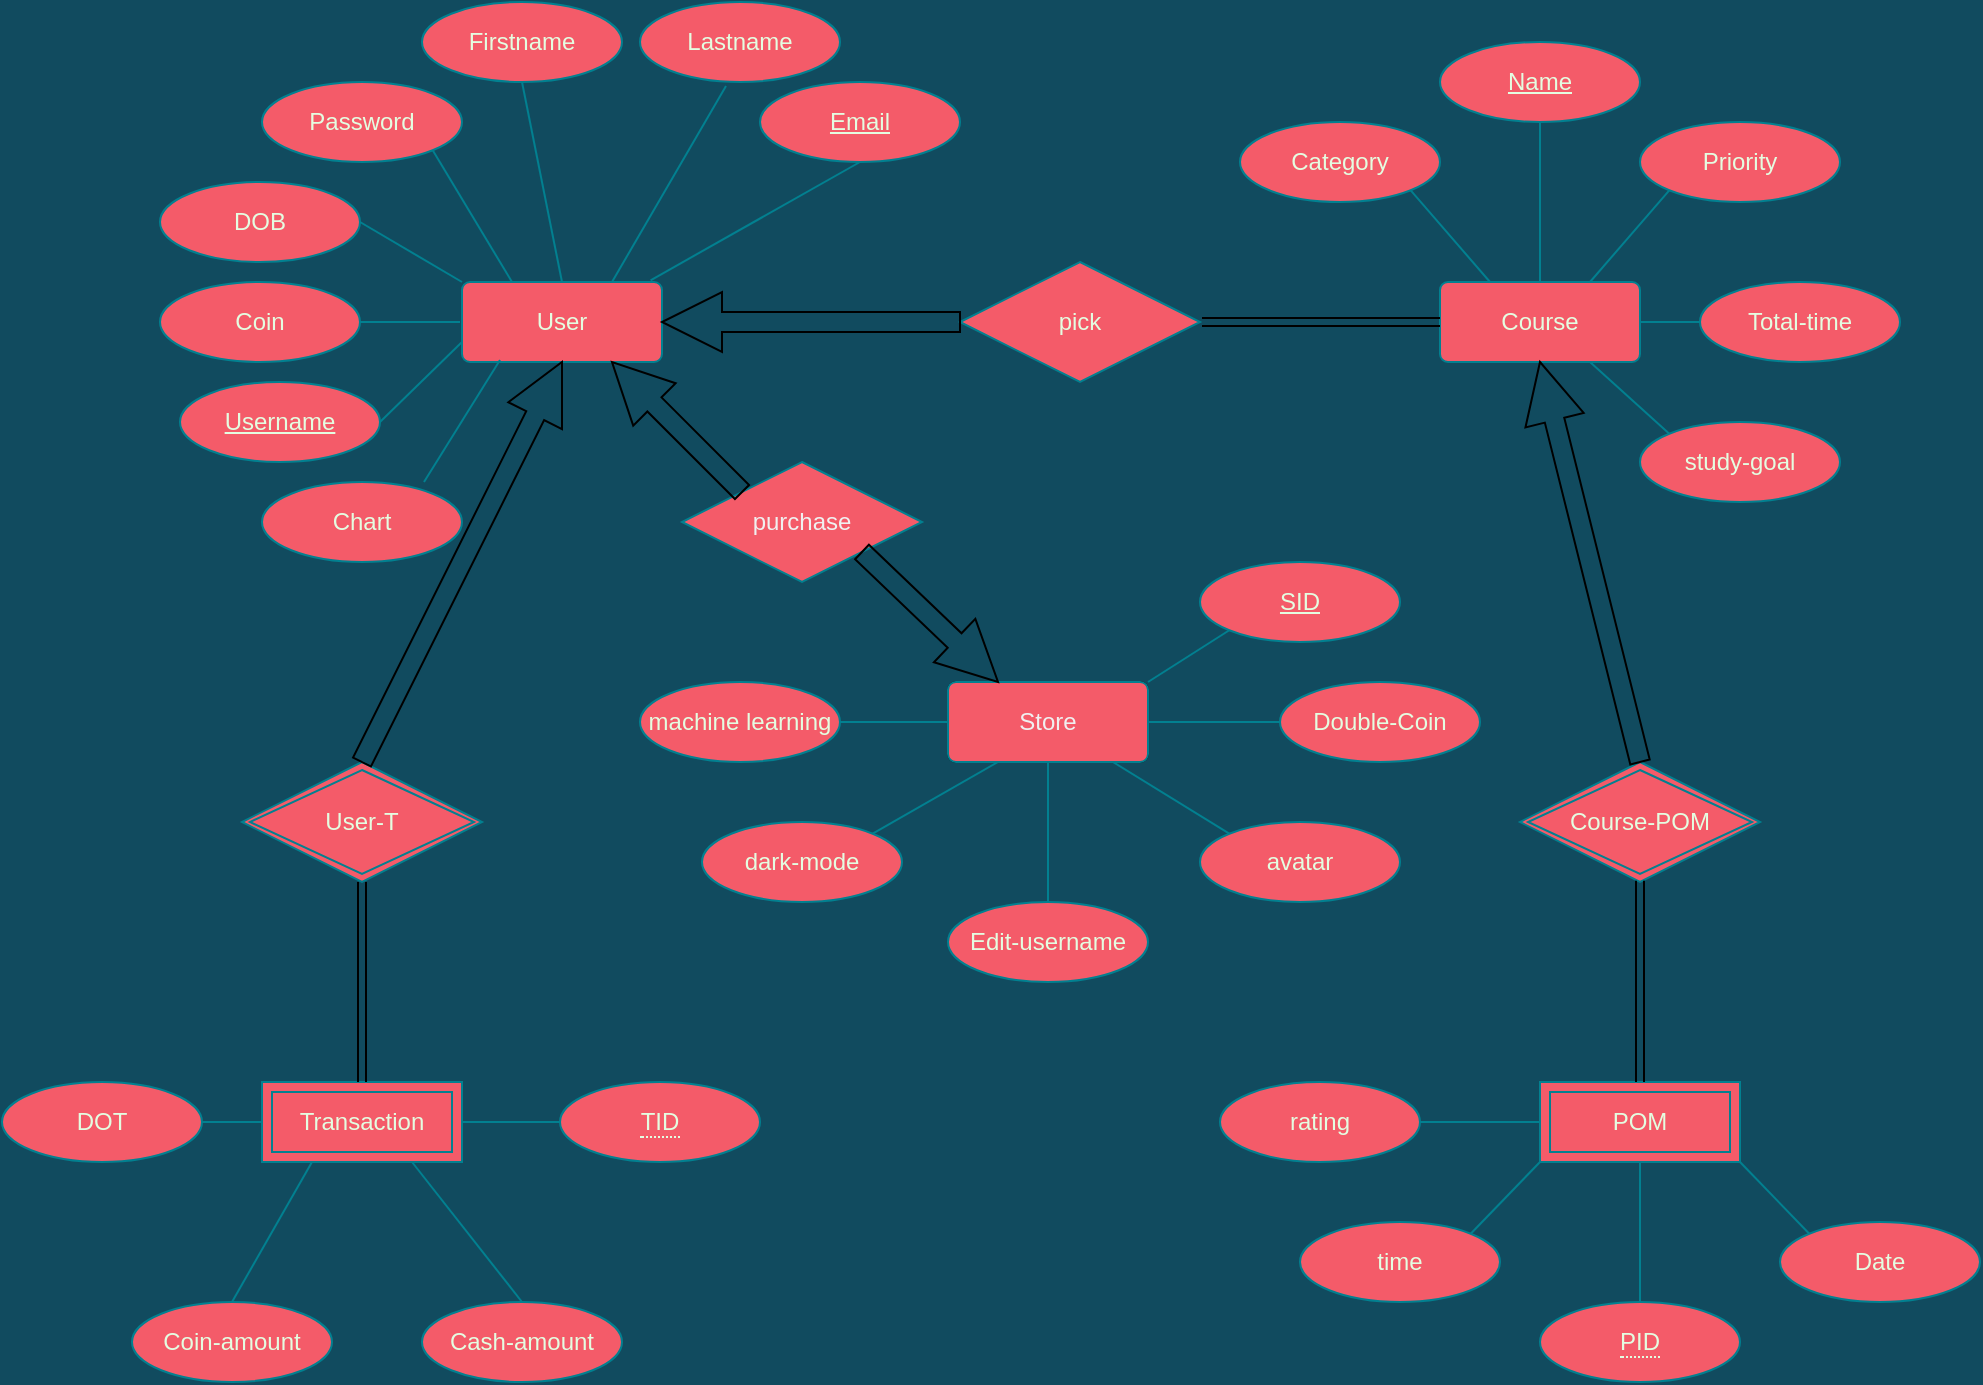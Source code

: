 <mxfile>
    <diagram id="er13rQLLsnJjU3S6Yv1q" name="Page-1">
        <mxGraphModel dx="1088" dy="534" grid="1" gridSize="10" guides="1" tooltips="1" connect="1" arrows="1" fold="1" page="1" pageScale="1" pageWidth="2000" pageHeight="2000" background="#114B5F" math="0" shadow="0">
            <root>
                <mxCell id="0"/>
                <mxCell id="1" parent="0"/>
                <mxCell id="2atE8d0dwEe4wlXLHkkS-1" value="User" style="rounded=1;arcSize=10;whiteSpace=wrap;html=1;align=center;fillColor=#F45B69;strokeColor=#028090;fontColor=#E4FDE1;" parent="1" vertex="1">
                    <mxGeometry x="850" y="370" width="100" height="40" as="geometry"/>
                </mxCell>
                <mxCell id="2atE8d0dwEe4wlXLHkkS-2" value="Course" style="rounded=1;arcSize=10;whiteSpace=wrap;html=1;align=center;fillColor=#F45B69;strokeColor=#028090;fontColor=#E4FDE1;" parent="1" vertex="1">
                    <mxGeometry x="1339" y="370" width="100" height="40" as="geometry"/>
                </mxCell>
                <mxCell id="2atE8d0dwEe4wlXLHkkS-6" value="pick" style="shape=rhombus;perimeter=rhombusPerimeter;whiteSpace=wrap;html=1;align=center;fillColor=#F45B69;strokeColor=#028090;fontColor=#E4FDE1;" parent="1" vertex="1">
                    <mxGeometry x="1099" y="360" width="120" height="60" as="geometry"/>
                </mxCell>
                <mxCell id="2atE8d0dwEe4wlXLHkkS-29" value="POM" style="shape=ext;margin=3;double=1;whiteSpace=wrap;html=1;align=center;fillColor=#F45B69;strokeColor=#028090;fontColor=#E4FDE1;" parent="1" vertex="1">
                    <mxGeometry x="1389" y="770" width="100" height="40" as="geometry"/>
                </mxCell>
                <mxCell id="2atE8d0dwEe4wlXLHkkS-30" value="Course-POM" style="shape=rhombus;double=1;perimeter=rhombusPerimeter;whiteSpace=wrap;html=1;align=center;fillColor=#F45B69;strokeColor=#028090;fontColor=#E4FDE1;" parent="1" vertex="1">
                    <mxGeometry x="1379" y="610" width="120" height="60" as="geometry"/>
                </mxCell>
                <mxCell id="2atE8d0dwEe4wlXLHkkS-35" value="Transaction" style="shape=ext;margin=3;double=1;whiteSpace=wrap;html=1;align=center;fillColor=#F45B69;strokeColor=#028090;fontColor=#E4FDE1;" parent="1" vertex="1">
                    <mxGeometry x="750" y="770" width="100" height="40" as="geometry"/>
                </mxCell>
                <mxCell id="2atE8d0dwEe4wlXLHkkS-36" value="User-T" style="shape=rhombus;double=1;perimeter=rhombusPerimeter;whiteSpace=wrap;html=1;align=center;fillColor=#F45B69;strokeColor=#028090;fontColor=#E4FDE1;" parent="1" vertex="1">
                    <mxGeometry x="740" y="610" width="120" height="60" as="geometry"/>
                </mxCell>
                <mxCell id="2atE8d0dwEe4wlXLHkkS-39" value="Email" style="ellipse;whiteSpace=wrap;html=1;align=center;fontStyle=4;fillColor=#F45B69;strokeColor=#028090;fontColor=#E4FDE1;" parent="1" vertex="1">
                    <mxGeometry x="999" y="270" width="100" height="40" as="geometry"/>
                </mxCell>
                <mxCell id="2atE8d0dwEe4wlXLHkkS-40" value="Lastname" style="ellipse;whiteSpace=wrap;html=1;align=center;fillColor=#F45B69;strokeColor=#028090;fontColor=#E4FDE1;" parent="1" vertex="1">
                    <mxGeometry x="939" y="230" width="100" height="40" as="geometry"/>
                </mxCell>
                <mxCell id="2atE8d0dwEe4wlXLHkkS-41" value="Firstname" style="ellipse;whiteSpace=wrap;html=1;align=center;fillColor=#F45B69;strokeColor=#028090;fontColor=#E4FDE1;" parent="1" vertex="1">
                    <mxGeometry x="830" y="230" width="100" height="40" as="geometry"/>
                </mxCell>
                <mxCell id="2atE8d0dwEe4wlXLHkkS-42" value="Coin" style="ellipse;whiteSpace=wrap;html=1;align=center;fillColor=#F45B69;strokeColor=#028090;fontColor=#E4FDE1;" parent="1" vertex="1">
                    <mxGeometry x="699" y="370" width="100" height="40" as="geometry"/>
                </mxCell>
                <mxCell id="2atE8d0dwEe4wlXLHkkS-45" value="Password" style="ellipse;whiteSpace=wrap;html=1;align=center;fillColor=#F45B69;strokeColor=#028090;fontColor=#E4FDE1;" parent="1" vertex="1">
                    <mxGeometry x="750" y="270" width="100" height="40" as="geometry"/>
                </mxCell>
                <mxCell id="2atE8d0dwEe4wlXLHkkS-46" value="DOB" style="ellipse;whiteSpace=wrap;html=1;align=center;fillColor=#F45B69;strokeColor=#028090;fontColor=#E4FDE1;" parent="1" vertex="1">
                    <mxGeometry x="699" y="320" width="100" height="40" as="geometry"/>
                </mxCell>
                <mxCell id="2atE8d0dwEe4wlXLHkkS-49" value="" style="endArrow=none;html=1;rounded=0;exitX=1;exitY=0.5;exitDx=0;exitDy=0;strokeColor=#028090;fontColor=#E4FDE1;labelBackgroundColor=#114B5F;" parent="1" source="2atE8d0dwEe4wlXLHkkS-42" edge="1">
                    <mxGeometry relative="1" as="geometry">
                        <mxPoint x="909" y="330" as="sourcePoint"/>
                        <mxPoint x="849" y="390" as="targetPoint"/>
                    </mxGeometry>
                </mxCell>
                <mxCell id="2atE8d0dwEe4wlXLHkkS-51" value="" style="endArrow=none;html=1;rounded=0;exitX=1;exitY=0.5;exitDx=0;exitDy=0;entryX=0;entryY=0;entryDx=0;entryDy=0;strokeColor=#028090;fontColor=#E4FDE1;labelBackgroundColor=#114B5F;" parent="1" source="2atE8d0dwEe4wlXLHkkS-46" target="2atE8d0dwEe4wlXLHkkS-1" edge="1">
                    <mxGeometry relative="1" as="geometry">
                        <mxPoint x="824.0" y="310" as="sourcePoint"/>
                        <mxPoint x="919.0" y="280" as="targetPoint"/>
                    </mxGeometry>
                </mxCell>
                <mxCell id="2atE8d0dwEe4wlXLHkkS-53" value="" style="endArrow=none;html=1;rounded=0;exitX=1;exitY=1;exitDx=0;exitDy=0;entryX=0.25;entryY=0;entryDx=0;entryDy=0;strokeColor=#028090;fontColor=#E4FDE1;labelBackgroundColor=#114B5F;" parent="1" source="2atE8d0dwEe4wlXLHkkS-45" target="2atE8d0dwEe4wlXLHkkS-1" edge="1">
                    <mxGeometry relative="1" as="geometry">
                        <mxPoint x="821.5" y="305" as="sourcePoint"/>
                        <mxPoint x="916.5" y="275" as="targetPoint"/>
                    </mxGeometry>
                </mxCell>
                <mxCell id="2atE8d0dwEe4wlXLHkkS-54" value="" style="endArrow=none;html=1;rounded=0;exitX=0.943;exitY=-0.021;exitDx=0;exitDy=0;entryX=0.5;entryY=1;entryDx=0;entryDy=0;exitPerimeter=0;strokeColor=#028090;fontColor=#E4FDE1;labelBackgroundColor=#114B5F;" parent="1" source="2atE8d0dwEe4wlXLHkkS-1" target="2atE8d0dwEe4wlXLHkkS-39" edge="1">
                    <mxGeometry relative="1" as="geometry">
                        <mxPoint x="989.0" y="320" as="sourcePoint"/>
                        <mxPoint x="1084.0" y="290" as="targetPoint"/>
                    </mxGeometry>
                </mxCell>
                <mxCell id="2atE8d0dwEe4wlXLHkkS-55" value="" style="endArrow=none;html=1;rounded=0;exitX=0.75;exitY=0;exitDx=0;exitDy=0;entryX=0.43;entryY=1.05;entryDx=0;entryDy=0;strokeColor=#028090;fontColor=#E4FDE1;labelBackgroundColor=#114B5F;entryPerimeter=0;" parent="1" source="2atE8d0dwEe4wlXLHkkS-1" target="2atE8d0dwEe4wlXLHkkS-40" edge="1">
                    <mxGeometry relative="1" as="geometry">
                        <mxPoint x="933.0" y="310" as="sourcePoint"/>
                        <mxPoint x="1028.0" y="280" as="targetPoint"/>
                    </mxGeometry>
                </mxCell>
                <mxCell id="2atE8d0dwEe4wlXLHkkS-56" value="" style="endArrow=none;html=1;rounded=0;exitX=0.5;exitY=0;exitDx=0;exitDy=0;entryX=0.5;entryY=1;entryDx=0;entryDy=0;strokeColor=#028090;fontColor=#E4FDE1;labelBackgroundColor=#114B5F;" parent="1" source="2atE8d0dwEe4wlXLHkkS-1" target="2atE8d0dwEe4wlXLHkkS-41" edge="1">
                    <mxGeometry relative="1" as="geometry">
                        <mxPoint x="879.0" y="510" as="sourcePoint"/>
                        <mxPoint x="974.0" y="480" as="targetPoint"/>
                    </mxGeometry>
                </mxCell>
                <mxCell id="2atE8d0dwEe4wlXLHkkS-58" value="Edit-username" style="ellipse;whiteSpace=wrap;html=1;align=center;fillColor=#F45B69;strokeColor=#028090;fontColor=#E4FDE1;" parent="1" vertex="1">
                    <mxGeometry x="1093" y="680" width="100" height="40" as="geometry"/>
                </mxCell>
                <mxCell id="2atE8d0dwEe4wlXLHkkS-59" value="Double-Coin" style="ellipse;whiteSpace=wrap;html=1;align=center;fillColor=#F45B69;strokeColor=#028090;fontColor=#E4FDE1;" parent="1" vertex="1">
                    <mxGeometry x="1259" y="570" width="100" height="40" as="geometry"/>
                </mxCell>
                <mxCell id="2atE8d0dwEe4wlXLHkkS-60" value="" style="endArrow=none;html=1;rounded=0;exitX=0.5;exitY=0;exitDx=0;exitDy=0;strokeColor=#028090;fontColor=#E4FDE1;labelBackgroundColor=#114B5F;" parent="1" source="2atE8d0dwEe4wlXLHkkS-58" target="17" edge="1">
                    <mxGeometry relative="1" as="geometry">
                        <mxPoint x="979.0" y="640" as="sourcePoint"/>
                        <mxPoint x="1119" y="600" as="targetPoint"/>
                    </mxGeometry>
                </mxCell>
                <mxCell id="2atE8d0dwEe4wlXLHkkS-61" value="" style="endArrow=none;html=1;rounded=0;exitX=0;exitY=0.5;exitDx=0;exitDy=0;strokeColor=#028090;fontColor=#E4FDE1;labelBackgroundColor=#114B5F;" parent="1" source="2atE8d0dwEe4wlXLHkkS-59" target="17" edge="1">
                    <mxGeometry relative="1" as="geometry">
                        <mxPoint x="989.0" y="650" as="sourcePoint"/>
                        <mxPoint x="1169" y="580" as="targetPoint"/>
                    </mxGeometry>
                </mxCell>
                <mxCell id="2atE8d0dwEe4wlXLHkkS-63" value="Priority" style="ellipse;whiteSpace=wrap;html=1;align=center;fillColor=#F45B69;strokeColor=#028090;fontColor=#E4FDE1;" parent="1" vertex="1">
                    <mxGeometry x="1439" y="290" width="100" height="40" as="geometry"/>
                </mxCell>
                <mxCell id="2atE8d0dwEe4wlXLHkkS-64" value="" style="endArrow=none;html=1;rounded=0;entryX=0.5;entryY=0;entryDx=0;entryDy=0;exitX=0.5;exitY=1;exitDx=0;exitDy=0;strokeColor=#028090;fontColor=#E4FDE1;labelBackgroundColor=#114B5F;" parent="1" source="2atE8d0dwEe4wlXLHkkS-67" target="2atE8d0dwEe4wlXLHkkS-2" edge="1">
                    <mxGeometry relative="1" as="geometry">
                        <mxPoint x="1389" y="270" as="sourcePoint"/>
                        <mxPoint x="1459" y="300" as="targetPoint"/>
                    </mxGeometry>
                </mxCell>
                <mxCell id="2atE8d0dwEe4wlXLHkkS-65" value="" style="endArrow=none;html=1;rounded=0;exitX=0.75;exitY=0;exitDx=0;exitDy=0;entryX=0;entryY=1;entryDx=0;entryDy=0;strokeColor=#028090;fontColor=#E4FDE1;labelBackgroundColor=#114B5F;" parent="1" source="2atE8d0dwEe4wlXLHkkS-2" target="2atE8d0dwEe4wlXLHkkS-63" edge="1">
                    <mxGeometry relative="1" as="geometry">
                        <mxPoint x="1449" y="360" as="sourcePoint"/>
                        <mxPoint x="1609" y="360" as="targetPoint"/>
                    </mxGeometry>
                </mxCell>
                <mxCell id="2atE8d0dwEe4wlXLHkkS-67" value="Name" style="ellipse;whiteSpace=wrap;html=1;align=center;fontStyle=4;fillColor=#F45B69;strokeColor=#028090;fontColor=#E4FDE1;" parent="1" vertex="1">
                    <mxGeometry x="1339" y="250" width="100" height="40" as="geometry"/>
                </mxCell>
                <mxCell id="2atE8d0dwEe4wlXLHkkS-68" value="time" style="ellipse;whiteSpace=wrap;html=1;align=center;fillColor=#F45B69;strokeColor=#028090;fontColor=#E4FDE1;" parent="1" vertex="1">
                    <mxGeometry x="1269" y="840" width="100" height="40" as="geometry"/>
                </mxCell>
                <mxCell id="2atE8d0dwEe4wlXLHkkS-70" value="Date" style="ellipse;whiteSpace=wrap;html=1;align=center;fillColor=#F45B69;strokeColor=#028090;fontColor=#E4FDE1;" parent="1" vertex="1">
                    <mxGeometry x="1509" y="840" width="100" height="40" as="geometry"/>
                </mxCell>
                <mxCell id="2atE8d0dwEe4wlXLHkkS-72" value="" style="endArrow=none;html=1;rounded=0;entryX=0;entryY=1;entryDx=0;entryDy=0;exitX=1;exitY=0;exitDx=0;exitDy=0;strokeColor=#028090;fontColor=#E4FDE1;labelBackgroundColor=#114B5F;" parent="1" source="2atE8d0dwEe4wlXLHkkS-68" target="2atE8d0dwEe4wlXLHkkS-29" edge="1">
                    <mxGeometry relative="1" as="geometry">
                        <mxPoint x="1169" y="760" as="sourcePoint"/>
                        <mxPoint x="1329" y="760" as="targetPoint"/>
                    </mxGeometry>
                </mxCell>
                <mxCell id="2atE8d0dwEe4wlXLHkkS-75" value="&lt;span style=&quot;border-bottom: 1px dotted&quot;&gt;PID&lt;/span&gt;" style="ellipse;whiteSpace=wrap;html=1;align=center;fillColor=#F45B69;strokeColor=#028090;fontColor=#E4FDE1;" parent="1" vertex="1">
                    <mxGeometry x="1389" y="880" width="100" height="40" as="geometry"/>
                </mxCell>
                <mxCell id="2atE8d0dwEe4wlXLHkkS-76" value="" style="endArrow=none;html=1;rounded=0;exitX=0.5;exitY=1;exitDx=0;exitDy=0;entryX=0.5;entryY=0;entryDx=0;entryDy=0;strokeColor=#028090;fontColor=#E4FDE1;labelBackgroundColor=#114B5F;" parent="1" source="2atE8d0dwEe4wlXLHkkS-29" target="2atE8d0dwEe4wlXLHkkS-75" edge="1">
                    <mxGeometry relative="1" as="geometry">
                        <mxPoint x="1419" y="840" as="sourcePoint"/>
                        <mxPoint x="1579" y="840" as="targetPoint"/>
                    </mxGeometry>
                </mxCell>
                <mxCell id="2atE8d0dwEe4wlXLHkkS-77" value="" style="endArrow=none;html=1;rounded=0;entryX=0;entryY=0;entryDx=0;entryDy=0;exitX=1;exitY=1;exitDx=0;exitDy=0;strokeColor=#028090;fontColor=#E4FDE1;labelBackgroundColor=#114B5F;" parent="1" source="2atE8d0dwEe4wlXLHkkS-29" target="2atE8d0dwEe4wlXLHkkS-70" edge="1">
                    <mxGeometry relative="1" as="geometry">
                        <mxPoint x="1429" y="850" as="sourcePoint"/>
                        <mxPoint x="1589" y="850" as="targetPoint"/>
                    </mxGeometry>
                </mxCell>
                <mxCell id="2atE8d0dwEe4wlXLHkkS-79" value="Coin-amount" style="ellipse;whiteSpace=wrap;html=1;align=center;fillColor=#F45B69;strokeColor=#028090;fontColor=#E4FDE1;" parent="1" vertex="1">
                    <mxGeometry x="685" y="880" width="100" height="40" as="geometry"/>
                </mxCell>
                <mxCell id="2atE8d0dwEe4wlXLHkkS-80" value="Cash-amount" style="ellipse;whiteSpace=wrap;html=1;align=center;fillColor=#F45B69;strokeColor=#028090;fontColor=#E4FDE1;" parent="1" vertex="1">
                    <mxGeometry x="830" y="880" width="100" height="40" as="geometry"/>
                </mxCell>
                <mxCell id="2atE8d0dwEe4wlXLHkkS-81" value="&lt;span style=&quot;border-bottom: 1px dotted&quot;&gt;TID&lt;/span&gt;" style="ellipse;whiteSpace=wrap;html=1;align=center;fillColor=#F45B69;strokeColor=#028090;fontColor=#E4FDE1;" parent="1" vertex="1">
                    <mxGeometry x="899" y="770" width="100" height="40" as="geometry"/>
                </mxCell>
                <mxCell id="2atE8d0dwEe4wlXLHkkS-82" value="DOT" style="ellipse;whiteSpace=wrap;html=1;align=center;fillColor=#F45B69;strokeColor=#028090;fontColor=#E4FDE1;" parent="1" vertex="1">
                    <mxGeometry x="620" y="770" width="100" height="40" as="geometry"/>
                </mxCell>
                <mxCell id="2atE8d0dwEe4wlXLHkkS-83" value="" style="endArrow=none;html=1;rounded=0;exitX=1;exitY=0.5;exitDx=0;exitDy=0;entryX=0;entryY=0.5;entryDx=0;entryDy=0;strokeColor=#028090;fontColor=#E4FDE1;labelBackgroundColor=#114B5F;" parent="1" source="2atE8d0dwEe4wlXLHkkS-82" target="2atE8d0dwEe4wlXLHkkS-35" edge="1">
                    <mxGeometry relative="1" as="geometry">
                        <mxPoint x="770" y="840" as="sourcePoint"/>
                        <mxPoint x="930" y="840" as="targetPoint"/>
                    </mxGeometry>
                </mxCell>
                <mxCell id="2atE8d0dwEe4wlXLHkkS-84" value="" style="endArrow=none;html=1;rounded=0;exitX=0.5;exitY=0;exitDx=0;exitDy=0;entryX=0.25;entryY=1;entryDx=0;entryDy=0;strokeColor=#028090;fontColor=#E4FDE1;labelBackgroundColor=#114B5F;" parent="1" source="2atE8d0dwEe4wlXLHkkS-79" target="2atE8d0dwEe4wlXLHkkS-35" edge="1">
                    <mxGeometry relative="1" as="geometry">
                        <mxPoint x="730" y="850" as="sourcePoint"/>
                        <mxPoint x="830" y="850" as="targetPoint"/>
                    </mxGeometry>
                </mxCell>
                <mxCell id="2atE8d0dwEe4wlXLHkkS-85" value="" style="endArrow=none;html=1;rounded=0;exitX=0.75;exitY=1;exitDx=0;exitDy=0;entryX=0.5;entryY=0;entryDx=0;entryDy=0;strokeColor=#028090;fontColor=#E4FDE1;labelBackgroundColor=#114B5F;" parent="1" source="2atE8d0dwEe4wlXLHkkS-35" target="2atE8d0dwEe4wlXLHkkS-80" edge="1">
                    <mxGeometry relative="1" as="geometry">
                        <mxPoint x="740" y="860.0" as="sourcePoint"/>
                        <mxPoint x="840" y="860.0" as="targetPoint"/>
                    </mxGeometry>
                </mxCell>
                <mxCell id="2atE8d0dwEe4wlXLHkkS-86" value="" style="endArrow=none;html=1;rounded=0;entryX=0;entryY=0.5;entryDx=0;entryDy=0;exitX=1;exitY=0.5;exitDx=0;exitDy=0;strokeColor=#028090;fontColor=#E4FDE1;labelBackgroundColor=#114B5F;" parent="1" source="2atE8d0dwEe4wlXLHkkS-35" target="2atE8d0dwEe4wlXLHkkS-81" edge="1">
                    <mxGeometry relative="1" as="geometry">
                        <mxPoint x="750" y="870.0" as="sourcePoint"/>
                        <mxPoint x="850" y="870.0" as="targetPoint"/>
                    </mxGeometry>
                </mxCell>
                <mxCell id="2atE8d0dwEe4wlXLHkkS-87" value="Chart" style="ellipse;whiteSpace=wrap;html=1;align=center;fillColor=#F45B69;strokeColor=#028090;fontColor=#E4FDE1;" parent="1" vertex="1">
                    <mxGeometry x="750" y="470" width="100" height="40" as="geometry"/>
                </mxCell>
                <mxCell id="2atE8d0dwEe4wlXLHkkS-89" value="" style="endArrow=none;html=1;rounded=0;entryX=0.19;entryY=0.975;entryDx=0;entryDy=0;strokeColor=#028090;fontColor=#E4FDE1;labelBackgroundColor=#114B5F;entryPerimeter=0;exitX=0.81;exitY=0;exitDx=0;exitDy=0;exitPerimeter=0;" parent="1" source="2atE8d0dwEe4wlXLHkkS-87" target="2atE8d0dwEe4wlXLHkkS-1" edge="1">
                    <mxGeometry relative="1" as="geometry">
                        <mxPoint x="859" y="440" as="sourcePoint"/>
                        <mxPoint x="919" y="510" as="targetPoint"/>
                    </mxGeometry>
                </mxCell>
                <mxCell id="2" value="Total-time" style="ellipse;whiteSpace=wrap;html=1;align=center;fillColor=#F45B69;strokeColor=#028090;fontColor=#E4FDE1;" parent="1" vertex="1">
                    <mxGeometry x="1469" y="370" width="100" height="40" as="geometry"/>
                </mxCell>
                <mxCell id="3" value="" style="endArrow=none;html=1;rounded=0;exitX=1;exitY=0.5;exitDx=0;exitDy=0;entryX=0;entryY=0.5;entryDx=0;entryDy=0;strokeColor=#028090;fontColor=#E4FDE1;labelBackgroundColor=#114B5F;exitPerimeter=0;" parent="1" source="2atE8d0dwEe4wlXLHkkS-2" target="2" edge="1">
                    <mxGeometry relative="1" as="geometry">
                        <mxPoint x="1424" y="380" as="sourcePoint"/>
                        <mxPoint x="1473.645" y="334.142" as="targetPoint"/>
                    </mxGeometry>
                </mxCell>
                <mxCell id="4" value="Category" style="ellipse;whiteSpace=wrap;html=1;align=center;fillColor=#F45B69;strokeColor=#028090;fontColor=#E4FDE1;" parent="1" vertex="1">
                    <mxGeometry x="1239" y="290" width="100" height="40" as="geometry"/>
                </mxCell>
                <mxCell id="5" value="" style="endArrow=none;html=1;rounded=0;exitX=0.25;exitY=0;exitDx=0;exitDy=0;entryX=1;entryY=1;entryDx=0;entryDy=0;strokeColor=#028090;fontColor=#E4FDE1;labelBackgroundColor=#114B5F;" parent="1" source="2atE8d0dwEe4wlXLHkkS-2" target="4" edge="1">
                    <mxGeometry relative="1" as="geometry">
                        <mxPoint x="1434" y="390" as="sourcePoint"/>
                        <mxPoint x="1483.645" y="344.142" as="targetPoint"/>
                    </mxGeometry>
                </mxCell>
                <mxCell id="6" value="study-goal" style="ellipse;whiteSpace=wrap;html=1;align=center;fillColor=#F45B69;strokeColor=#028090;fontColor=#E4FDE1;" parent="1" vertex="1">
                    <mxGeometry x="1439" y="440" width="100" height="40" as="geometry"/>
                </mxCell>
                <mxCell id="7" value="" style="endArrow=none;html=1;rounded=0;exitX=0.75;exitY=1;exitDx=0;exitDy=0;entryX=0;entryY=0;entryDx=0;entryDy=0;strokeColor=#028090;fontColor=#E4FDE1;labelBackgroundColor=#114B5F;" parent="1" source="2atE8d0dwEe4wlXLHkkS-2" target="6" edge="1">
                    <mxGeometry relative="1" as="geometry">
                        <mxPoint x="1444" y="400" as="sourcePoint"/>
                        <mxPoint x="1493.645" y="354.142" as="targetPoint"/>
                    </mxGeometry>
                </mxCell>
                <mxCell id="8" value="rating" style="ellipse;whiteSpace=wrap;html=1;align=center;fillColor=#F45B69;strokeColor=#028090;fontColor=#E4FDE1;" parent="1" vertex="1">
                    <mxGeometry x="1229" y="770" width="100" height="40" as="geometry"/>
                </mxCell>
                <mxCell id="9" value="" style="endArrow=none;html=1;rounded=0;exitX=1;exitY=0.5;exitDx=0;exitDy=0;entryX=0;entryY=0.5;entryDx=0;entryDy=0;strokeColor=#028090;fontColor=#E4FDE1;labelBackgroundColor=#114B5F;" parent="1" source="8" target="2atE8d0dwEe4wlXLHkkS-29" edge="1">
                    <mxGeometry relative="1" as="geometry">
                        <mxPoint x="1269" y="705.86" as="sourcePoint"/>
                        <mxPoint x="1318.645" y="660.002" as="targetPoint"/>
                    </mxGeometry>
                </mxCell>
                <mxCell id="17" value="Store" style="rounded=1;arcSize=10;whiteSpace=wrap;html=1;align=center;" parent="1" vertex="1">
                    <mxGeometry x="1093.005" y="569.998" width="100" height="40" as="geometry"/>
                </mxCell>
                <mxCell id="18" value="avatar" style="ellipse;whiteSpace=wrap;html=1;align=center;fillColor=#F45B69;strokeColor=#028090;fontColor=#E4FDE1;" parent="1" vertex="1">
                    <mxGeometry x="1219" y="640" width="100" height="40" as="geometry"/>
                </mxCell>
                <mxCell id="21" value="" style="endArrow=none;html=1;rounded=0;exitX=0;exitY=0;exitDx=0;exitDy=0;strokeColor=#028090;fontColor=#E4FDE1;labelBackgroundColor=#114B5F;" parent="1" source="18" target="17" edge="1">
                    <mxGeometry relative="1" as="geometry">
                        <mxPoint x="1239" y="590" as="sourcePoint"/>
                        <mxPoint x="1169" y="600" as="targetPoint"/>
                    </mxGeometry>
                </mxCell>
                <mxCell id="22" value="dark-mode" style="ellipse;whiteSpace=wrap;html=1;align=center;fillColor=#F45B69;strokeColor=#028090;fontColor=#E4FDE1;" parent="1" vertex="1">
                    <mxGeometry x="970" y="640" width="100" height="40" as="geometry"/>
                </mxCell>
                <mxCell id="23" value="" style="endArrow=none;html=1;rounded=0;exitX=0.25;exitY=1;exitDx=0;exitDy=0;entryX=1;entryY=0;entryDx=0;entryDy=0;strokeColor=#028090;fontColor=#E4FDE1;labelBackgroundColor=#114B5F;" parent="1" source="17" target="22" edge="1">
                    <mxGeometry relative="1" as="geometry">
                        <mxPoint x="1249" y="600" as="sourcePoint"/>
                        <mxPoint x="1189" y="600" as="targetPoint"/>
                    </mxGeometry>
                </mxCell>
                <mxCell id="25" value="machine learning" style="ellipse;whiteSpace=wrap;html=1;align=center;fillColor=#F45B69;strokeColor=#028090;fontColor=#E4FDE1;" parent="1" vertex="1">
                    <mxGeometry x="939" y="570" width="100" height="40" as="geometry"/>
                </mxCell>
                <mxCell id="26" value="" style="endArrow=none;html=1;rounded=0;exitX=1;exitY=0.5;exitDx=0;exitDy=0;strokeColor=#028090;fontColor=#E4FDE1;labelBackgroundColor=#114B5F;" parent="1" source="25" target="17" edge="1">
                    <mxGeometry relative="1" as="geometry">
                        <mxPoint x="1259" y="610" as="sourcePoint"/>
                        <mxPoint x="1199" y="610" as="targetPoint"/>
                    </mxGeometry>
                </mxCell>
                <mxCell id="42" value="&lt;u&gt;SID&lt;/u&gt;" style="ellipse;whiteSpace=wrap;html=1;align=center;fillColor=#F45B69;strokeColor=#028090;fontColor=#E4FDE1;" parent="1" vertex="1">
                    <mxGeometry x="1219" y="510" width="100" height="40" as="geometry"/>
                </mxCell>
                <mxCell id="45" value="" style="endArrow=none;html=1;rounded=0;exitX=0;exitY=1;exitDx=0;exitDy=0;strokeColor=#028090;fontColor=#E4FDE1;labelBackgroundColor=#114B5F;entryX=1;entryY=0;entryDx=0;entryDy=0;" parent="1" source="42" target="17" edge="1">
                    <mxGeometry relative="1" as="geometry">
                        <mxPoint x="1269" y="600" as="sourcePoint"/>
                        <mxPoint x="1203.005" y="599.999" as="targetPoint"/>
                    </mxGeometry>
                </mxCell>
                <mxCell id="46" value="&lt;u&gt;Username&lt;/u&gt;" style="ellipse;whiteSpace=wrap;html=1;align=center;fillColor=#F45B69;strokeColor=#028090;fontColor=#E4FDE1;" parent="1" vertex="1">
                    <mxGeometry x="709" y="420" width="100" height="40" as="geometry"/>
                </mxCell>
                <mxCell id="47" value="" style="endArrow=none;html=1;rounded=0;entryX=0;entryY=0.75;entryDx=0;entryDy=0;strokeColor=#028090;fontColor=#E4FDE1;labelBackgroundColor=#114B5F;exitX=1;exitY=0.5;exitDx=0;exitDy=0;" parent="1" source="46" target="2atE8d0dwEe4wlXLHkkS-1" edge="1">
                    <mxGeometry relative="1" as="geometry">
                        <mxPoint x="822.127" y="480.597" as="sourcePoint"/>
                        <mxPoint x="860" y="420" as="targetPoint"/>
                    </mxGeometry>
                </mxCell>
                <mxCell id="48" value="&lt;span style=&quot;color: rgb(240 , 240 , 240)&quot;&gt;purchase&lt;/span&gt;" style="shape=rhombus;perimeter=rhombusPerimeter;whiteSpace=wrap;html=1;align=center;fillColor=#F45B69;strokeColor=#028090;fontColor=#E4FDE1;" parent="1" vertex="1">
                    <mxGeometry x="960" y="460" width="120" height="60" as="geometry"/>
                </mxCell>
                <mxCell id="50" value="&lt;span style=&quot;color: rgb(240 , 240 , 240)&quot;&gt;Store&lt;/span&gt;" style="rounded=1;arcSize=10;whiteSpace=wrap;html=1;align=center;fillColor=#F45B69;strokeColor=#028090;fontColor=#E4FDE1;" parent="1" vertex="1">
                    <mxGeometry x="1093" y="570" width="100" height="40" as="geometry"/>
                </mxCell>
                <mxCell id="57" value="" style="endArrow=none;html=1;rounded=0;shape=arrow;exitX=0;exitY=0.5;exitDx=0;exitDy=0;" parent="1" source="2atE8d0dwEe4wlXLHkkS-6" edge="1">
                    <mxGeometry relative="1" as="geometry">
                        <mxPoint x="1106" y="430" as="sourcePoint"/>
                        <mxPoint x="950" y="390" as="targetPoint"/>
                    </mxGeometry>
                </mxCell>
                <mxCell id="58" value="" style="endArrow=none;html=1;rounded=0;shape=arrow;entryX=0.5;entryY=1;entryDx=0;entryDy=0;exitX=0.5;exitY=0;exitDx=0;exitDy=0;" parent="1" source="2atE8d0dwEe4wlXLHkkS-30" target="2atE8d0dwEe4wlXLHkkS-2" edge="1">
                    <mxGeometry relative="1" as="geometry">
                        <mxPoint x="1220" y="390" as="sourcePoint"/>
                        <mxPoint x="1190" y="450" as="targetPoint"/>
                    </mxGeometry>
                </mxCell>
                <mxCell id="59" value="" style="endArrow=none;html=1;rounded=0;entryX=0;entryY=0.5;entryDx=0;entryDy=0;shape=link;" parent="1" target="2atE8d0dwEe4wlXLHkkS-2" edge="1">
                    <mxGeometry relative="1" as="geometry">
                        <mxPoint x="1220" y="390" as="sourcePoint"/>
                        <mxPoint x="970" y="410" as="targetPoint"/>
                    </mxGeometry>
                </mxCell>
                <mxCell id="62" value="" style="endArrow=none;html=1;rounded=0;entryX=0.5;entryY=0;entryDx=0;entryDy=0;shape=link;" parent="1" target="2atE8d0dwEe4wlXLHkkS-29" edge="1">
                    <mxGeometry relative="1" as="geometry">
                        <mxPoint x="1439" y="669.43" as="sourcePoint"/>
                        <mxPoint x="1558" y="669.43" as="targetPoint"/>
                    </mxGeometry>
                </mxCell>
                <mxCell id="64" value="" style="endArrow=none;html=1;rounded=0;shape=arrow;exitX=0;exitY=0;exitDx=0;exitDy=0;entryX=0.75;entryY=1;entryDx=0;entryDy=0;" parent="1" source="48" target="2atE8d0dwEe4wlXLHkkS-1" edge="1">
                    <mxGeometry relative="1" as="geometry">
                        <mxPoint x="1109" y="400" as="sourcePoint"/>
                        <mxPoint x="960" y="400" as="targetPoint"/>
                    </mxGeometry>
                </mxCell>
                <mxCell id="65" value="" style="endArrow=none;html=1;rounded=0;shape=arrow;exitX=1;exitY=1;exitDx=0;exitDy=0;entryX=0.25;entryY=0;entryDx=0;entryDy=0;" parent="1" source="48" target="50" edge="1">
                    <mxGeometry relative="1" as="geometry">
                        <mxPoint x="1119" y="410" as="sourcePoint"/>
                        <mxPoint x="970" y="410" as="targetPoint"/>
                    </mxGeometry>
                </mxCell>
                <mxCell id="66" value="" style="endArrow=none;html=1;rounded=0;shape=arrow;entryX=0.5;entryY=1;entryDx=0;entryDy=0;exitX=0.5;exitY=0;exitDx=0;exitDy=0;" parent="1" source="2atE8d0dwEe4wlXLHkkS-36" target="2atE8d0dwEe4wlXLHkkS-1" edge="1">
                    <mxGeometry relative="1" as="geometry">
                        <mxPoint x="920" y="560" as="sourcePoint"/>
                        <mxPoint x="980" y="420" as="targetPoint"/>
                    </mxGeometry>
                </mxCell>
                <mxCell id="67" value="" style="endArrow=none;html=1;rounded=0;entryX=0.5;entryY=0;entryDx=0;entryDy=0;shape=link;exitX=0.5;exitY=1;exitDx=0;exitDy=0;" parent="1" source="2atE8d0dwEe4wlXLHkkS-36" target="2atE8d0dwEe4wlXLHkkS-35" edge="1">
                    <mxGeometry relative="1" as="geometry">
                        <mxPoint x="750" y="720" as="sourcePoint"/>
                        <mxPoint x="869" y="720" as="targetPoint"/>
                    </mxGeometry>
                </mxCell>
            </root>
        </mxGraphModel>
    </diagram>
</mxfile>